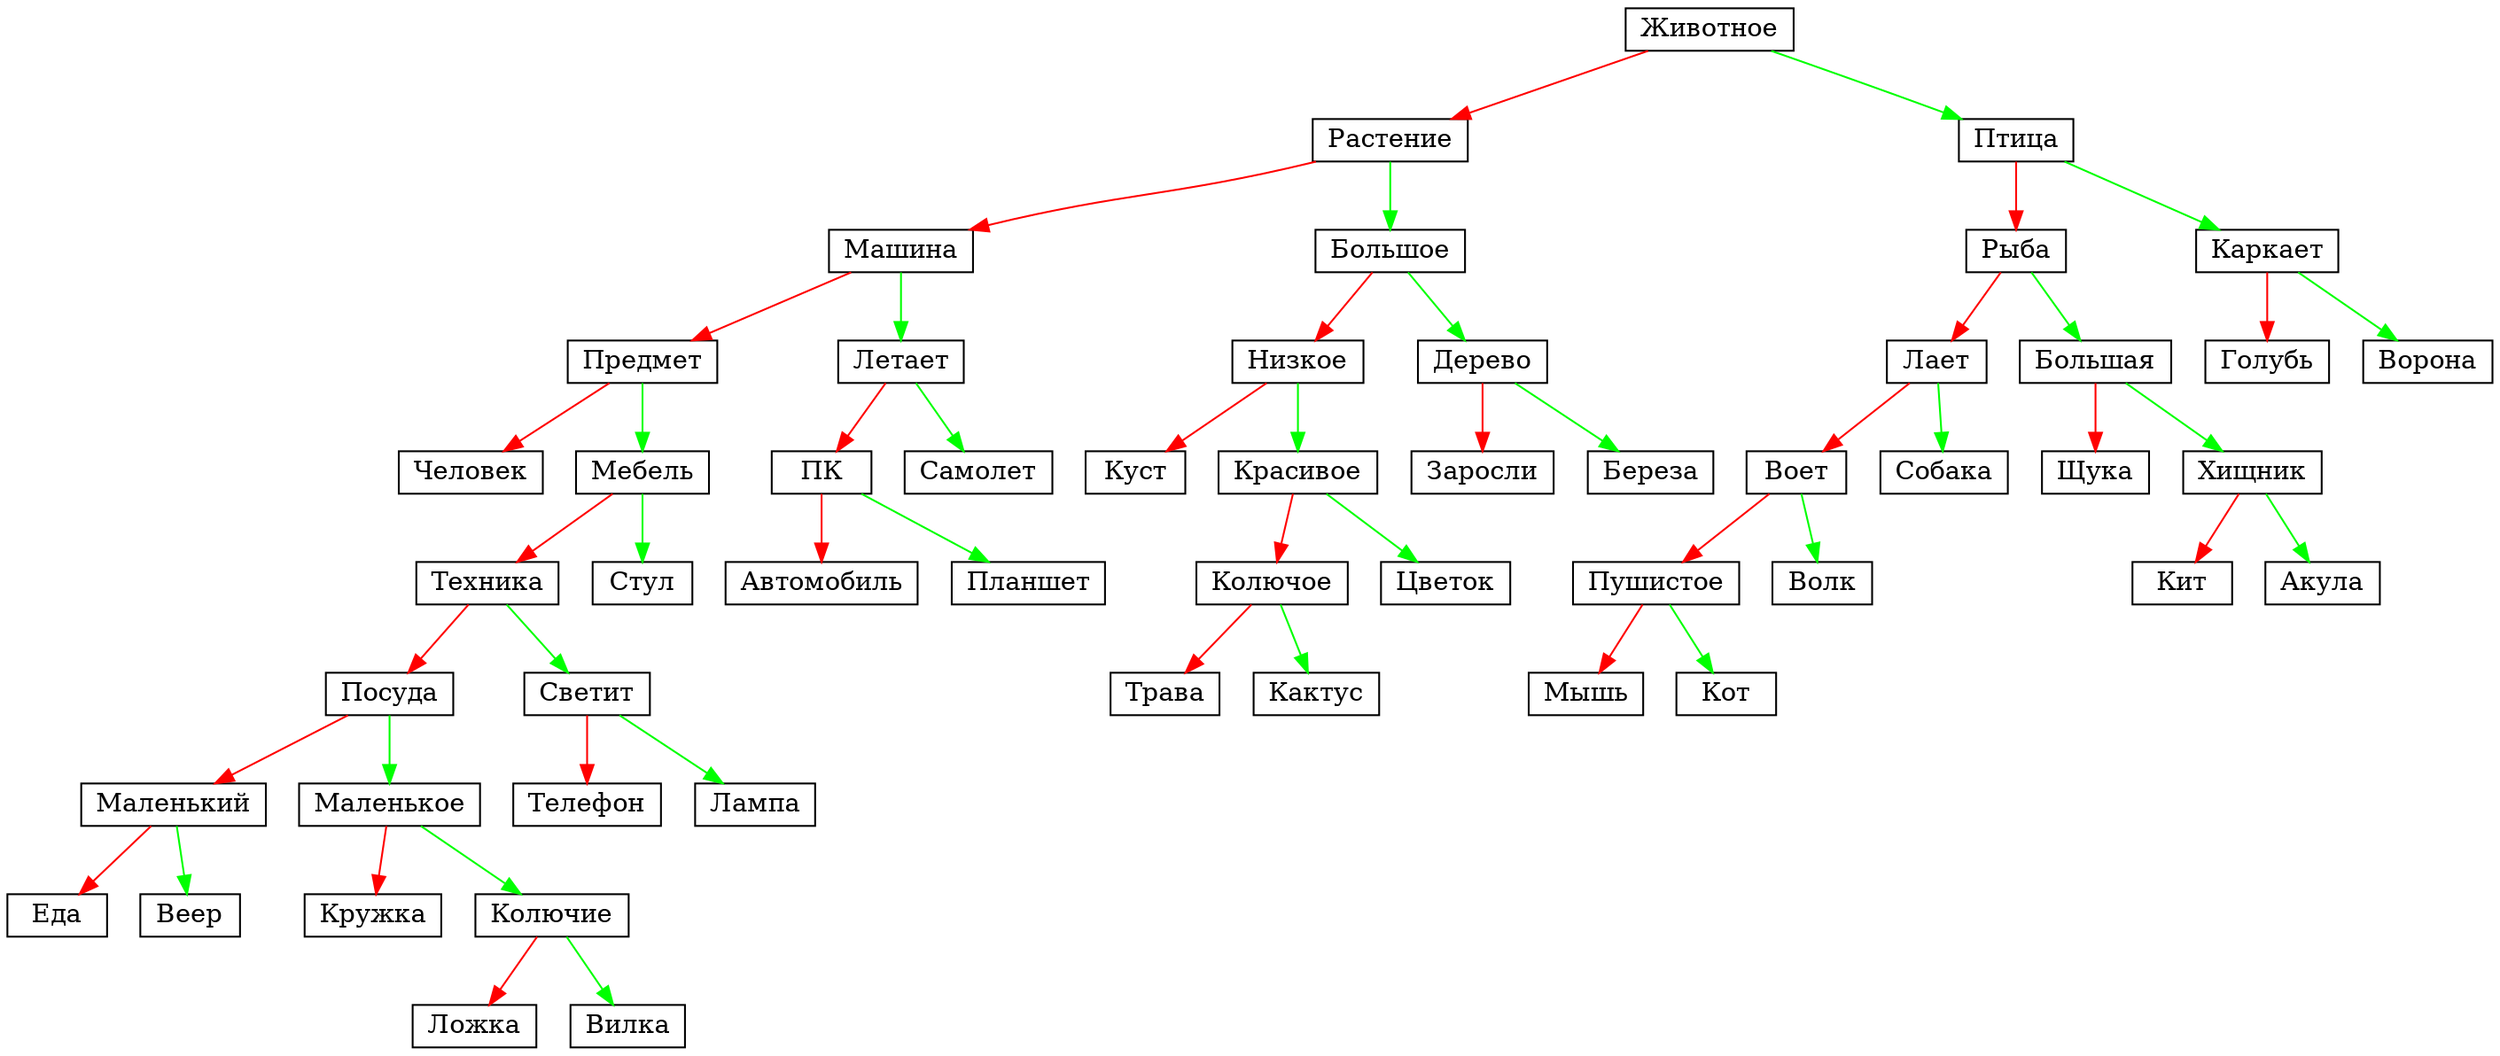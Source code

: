 digraph list {
	node [shape = record,height=.1];
	"node5" [label = "<f0>Человек" ] ;
	"node10" [label = "<f0>Еда" ] ;
	"node11" [label = "<f0>Веер" ] ;
	"node9" [label = "<f0>Маленький" ] ;
	"node13" [label = "<f0>Кружка" ] ;
	"node15" [label = "<f0>Ложка" ] ;
	"node16" [label = "<f0>Вилка" ] ;
	"node14" [label = "<f0>Колючие" ] ;
	"node12" [label = "<f0>Маленькое" ] ;
	"node8" [label = "<f0>Посуда" ] ;
	"node18" [label = "<f0>Телефон" ] ;
	"node19" [label = "<f0>Лампа" ] ;
	"node17" [label = "<f0>Светит" ] ;
	"node7" [label = "<f0>Техника" ] ;
	"node20" [label = "<f0>Стул" ] ;
	"node6" [label = "<f0>Мебель" ] ;
	"node4" [label = "<f0>Предмет" ] ;
	"node23" [label = "<f0>Автомобиль" ] ;
	"node24" [label = "<f0>Планшет" ] ;
	"node22" [label = "<f0>ПК" ] ;
	"node25" [label = "<f0>Самолет" ] ;
	"node21" [label = "<f0>Летает" ] ;
	"node3" [label = "<f0>Машина" ] ;
	"node28" [label = "<f0>Куст" ] ;
	"node31" [label = "<f0>Трава" ] ;
	"node32" [label = "<f0>Кактус" ] ;
	"node30" [label = "<f0>Колючое" ] ;
	"node33" [label = "<f0>Цветок" ] ;
	"node29" [label = "<f0>Красивое" ] ;
	"node27" [label = "<f0>Низкое" ] ;
	"node35" [label = "<f0>Заросли" ] ;
	"node36" [label = "<f0>Береза" ] ;
	"node34" [label = "<f0>Дерево" ] ;
	"node26" [label = "<f0>Большое" ] ;
	"node2" [label = "<f0>Растение" ] ;
	"node42" [label = "<f0>Мышь" ] ;
	"node43" [label = "<f0>Кот" ] ;
	"node41" [label = "<f0>Пушистое" ] ;
	"node44" [label = "<f0>Волк" ] ;
	"node40" [label = "<f0>Воет" ] ;
	"node45" [label = "<f0>Собака" ] ;
	"node39" [label = "<f0>Лает" ] ;
	"node47" [label = "<f0>Щука" ] ;
	"node49" [label = "<f0>Кит" ] ;
	"node50" [label = "<f0>Акула" ] ;
	"node48" [label = "<f0>Хищник" ] ;
	"node46" [label = "<f0>Большая" ] ;
	"node38" [label = "<f0>Рыба" ] ;
	"node52" [label = "<f0>Голубь" ] ;
	"node53" [label = "<f0>Ворона" ] ;
	"node51" [label = "<f0>Каркает" ] ;
	"node37" [label = "<f0>Птица" ] ;
	"node1" [label = "<f0>Животное" ] ;
	"node9":f0 -> "node10":f0 [color=red];
	"node9":f0 -> "node11":f0  [color=green];
	"node14":f0 -> "node15":f0 [color=red];
	"node14":f0 -> "node16":f0  [color=green];
	"node12":f0 -> "node13":f0 [color=red];
	"node12":f0 -> "node14":f0  [color=green];
	"node8":f0 -> "node9":f0 [color=red];
	"node8":f0 -> "node12":f0  [color=green];
	"node17":f0 -> "node18":f0 [color=red];
	"node17":f0 -> "node19":f0  [color=green];
	"node7":f0 -> "node8":f0 [color=red];
	"node7":f0 -> "node17":f0  [color=green];
	"node6":f0 -> "node7":f0 [color=red];
	"node6":f0 -> "node20":f0  [color=green];
	"node4":f0 -> "node5":f0 [color=red];
	"node4":f0 -> "node6":f0  [color=green];
	"node22":f0 -> "node23":f0 [color=red];
	"node22":f0 -> "node24":f0  [color=green];
	"node21":f0 -> "node22":f0 [color=red];
	"node21":f0 -> "node25":f0  [color=green];
	"node3":f0 -> "node4":f0 [color=red];
	"node3":f0 -> "node21":f0  [color=green];
	"node30":f0 -> "node31":f0 [color=red];
	"node30":f0 -> "node32":f0  [color=green];
	"node29":f0 -> "node30":f0 [color=red];
	"node29":f0 -> "node33":f0  [color=green];
	"node27":f0 -> "node28":f0 [color=red];
	"node27":f0 -> "node29":f0  [color=green];
	"node34":f0 -> "node35":f0 [color=red];
	"node34":f0 -> "node36":f0  [color=green];
	"node26":f0 -> "node27":f0 [color=red];
	"node26":f0 -> "node34":f0  [color=green];
	"node2":f0 -> "node3":f0 [color=red];
	"node2":f0 -> "node26":f0  [color=green];
	"node41":f0 -> "node42":f0 [color=red];
	"node41":f0 -> "node43":f0  [color=green];
	"node40":f0 -> "node41":f0 [color=red];
	"node40":f0 -> "node44":f0  [color=green];
	"node39":f0 -> "node40":f0 [color=red];
	"node39":f0 -> "node45":f0  [color=green];
	"node48":f0 -> "node49":f0 [color=red];
	"node48":f0 -> "node50":f0  [color=green];
	"node46":f0 -> "node47":f0 [color=red];
	"node46":f0 -> "node48":f0  [color=green];
	"node38":f0 -> "node39":f0 [color=red];
	"node38":f0 -> "node46":f0  [color=green];
	"node51":f0 -> "node52":f0 [color=red];
	"node51":f0 -> "node53":f0  [color=green];
	"node37":f0 -> "node38":f0 [color=red];
	"node37":f0 -> "node51":f0  [color=green];
	"node1":f0 -> "node2":f0 [color=red];
	"node1":f0 -> "node37":f0  [color=green];
}